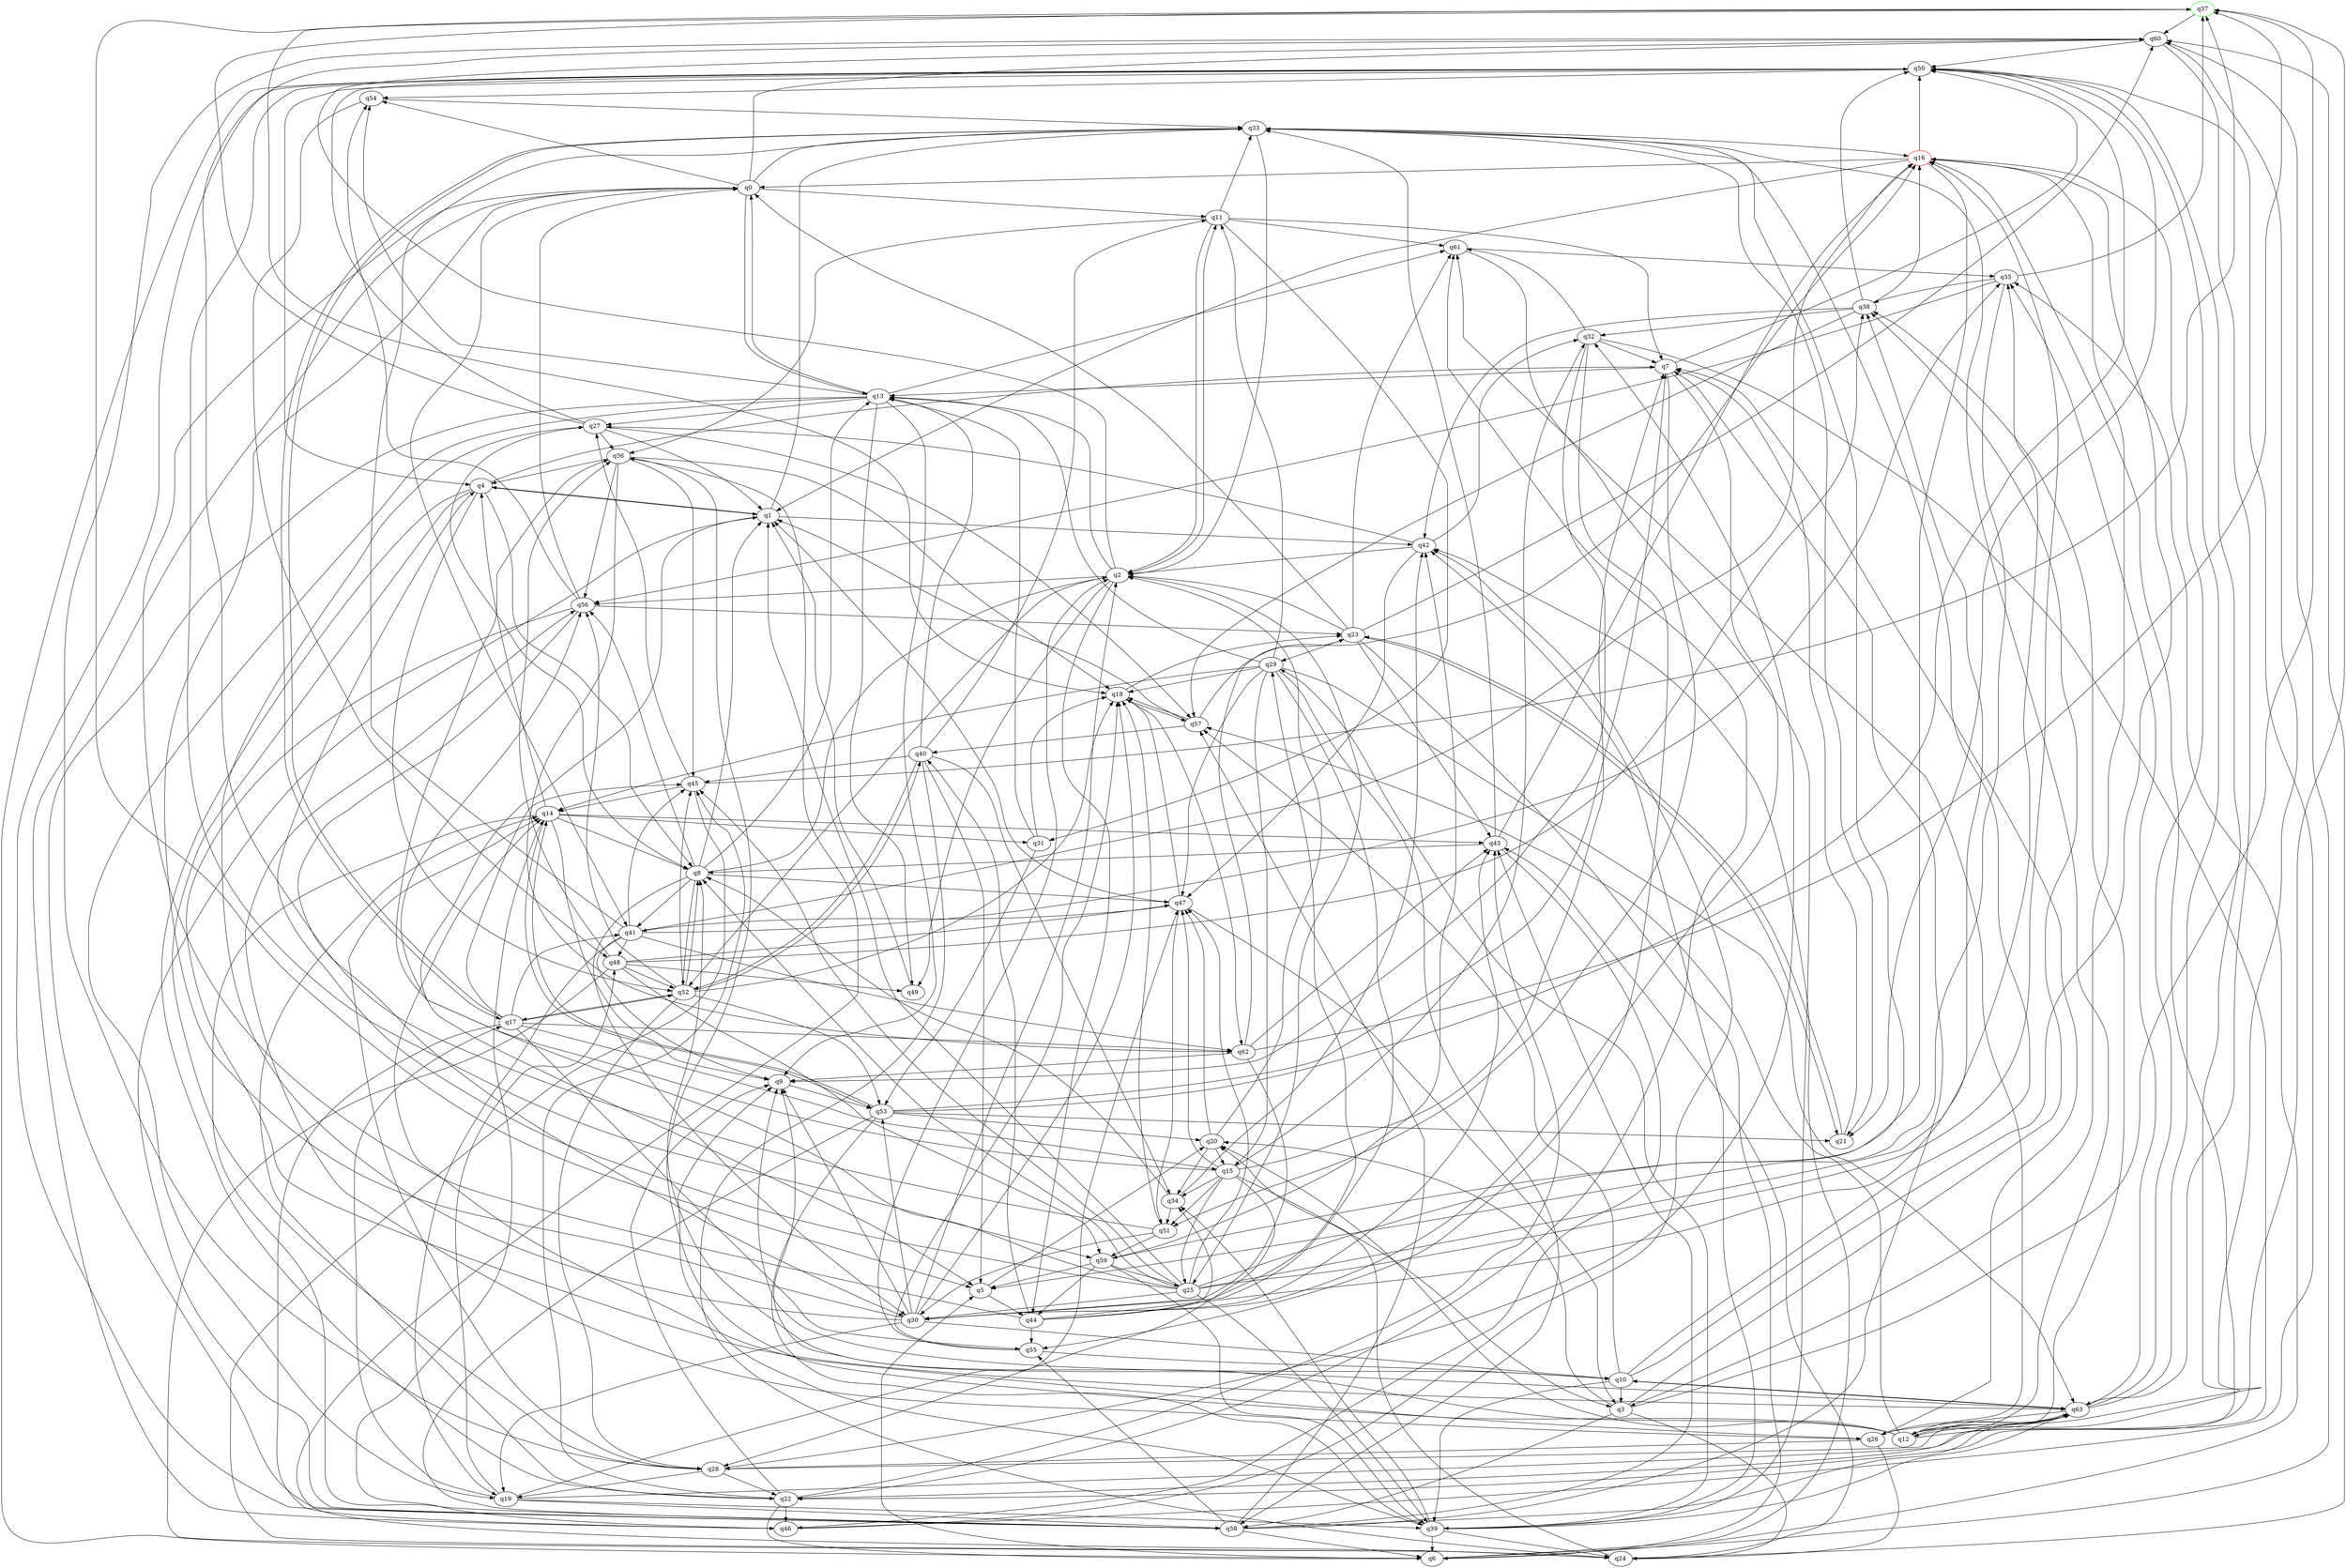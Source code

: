 digraph A{
q37 [initial=1,color=green];
q16 [final=1,color=red];
q0 -> q11;
q0 -> q13;
q0 -> q33;
q0 -> q41;
q0 -> q54;
q0 -> q60;
q1 -> q4;
q1 -> q5;
q1 -> q33;
q1 -> q42;
q2 -> q11;
q2 -> q13;
q2 -> q25;
q2 -> q44;
q2 -> q49;
q2 -> q52;
q2 -> q56;
q2 -> q60;
q3 -> q20;
q3 -> q24;
q3 -> q37;
q3 -> q38;
q3 -> q58;
q4 -> q1;
q4 -> q7;
q4 -> q8;
q4 -> q22;
q4 -> q28;
q4 -> q52;
q5 -> q20;
q5 -> q44;
q6 -> q5;
q6 -> q35;
q6 -> q42;
q6 -> q60;
q7 -> q13;
q7 -> q30;
q7 -> q50;
q7 -> q51;
q8 -> q1;
q8 -> q2;
q8 -> q13;
q8 -> q30;
q8 -> q41;
q8 -> q47;
q8 -> q52;
q8 -> q56;
q9 -> q53;
q10 -> q3;
q10 -> q9;
q10 -> q16;
q10 -> q33;
q10 -> q39;
q10 -> q57;
q10 -> q63;
q11 -> q2;
q11 -> q7;
q11 -> q31;
q11 -> q33;
q11 -> q36;
q11 -> q61;
q12 -> q9;
q12 -> q14;
q12 -> q20;
q12 -> q33;
q12 -> q37;
q12 -> q38;
q12 -> q57;
q12 -> q61;
q12 -> q63;
q13 -> q0;
q13 -> q9;
q13 -> q19;
q13 -> q27;
q13 -> q49;
q13 -> q54;
q13 -> q58;
q13 -> q61;
q14 -> q4;
q14 -> q8;
q14 -> q9;
q14 -> q31;
q14 -> q43;
q14 -> q53;
q14 -> q58;
q15 -> q3;
q15 -> q7;
q15 -> q25;
q15 -> q28;
q15 -> q32;
q15 -> q34;
q15 -> q36;
q15 -> q47;
q15 -> q51;
q16 -> q0;
q16 -> q1;
q16 -> q3;
q16 -> q50;
q16 -> q59;
q17 -> q15;
q17 -> q33;
q17 -> q41;
q17 -> q45;
q17 -> q46;
q17 -> q52;
q17 -> q55;
q17 -> q62;
q18 -> q23;
q18 -> q57;
q18 -> q62;
q19 -> q16;
q19 -> q17;
q19 -> q39;
q19 -> q47;
q19 -> q48;
q19 -> q58;
q20 -> q2;
q20 -> q15;
q20 -> q34;
q20 -> q47;
q21 -> q7;
q21 -> q23;
q22 -> q6;
q22 -> q9;
q22 -> q14;
q22 -> q43;
q22 -> q45;
q22 -> q46;
q22 -> q61;
q23 -> q0;
q23 -> q2;
q23 -> q6;
q23 -> q21;
q23 -> q29;
q23 -> q43;
q23 -> q60;
q23 -> q61;
q24 -> q20;
q24 -> q36;
q24 -> q43;
q24 -> q60;
q25 -> q1;
q25 -> q4;
q25 -> q8;
q25 -> q16;
q25 -> q30;
q25 -> q33;
q25 -> q35;
q25 -> q39;
q25 -> q45;
q25 -> q47;
q25 -> q56;
q26 -> q7;
q26 -> q24;
q26 -> q28;
q26 -> q56;
q27 -> q1;
q27 -> q8;
q27 -> q36;
q27 -> q37;
q27 -> q50;
q27 -> q57;
q28 -> q14;
q28 -> q19;
q28 -> q22;
q28 -> q32;
q28 -> q60;
q28 -> q63;
q29 -> q11;
q29 -> q13;
q29 -> q14;
q29 -> q15;
q29 -> q18;
q29 -> q30;
q29 -> q47;
q29 -> q58;
q29 -> q63;
q30 -> q0;
q30 -> q2;
q30 -> q9;
q30 -> q10;
q30 -> q18;
q30 -> q19;
q30 -> q27;
q30 -> q43;
q30 -> q53;
q31 -> q13;
q31 -> q18;
q31 -> q53;
q32 -> q7;
q32 -> q9;
q32 -> q22;
q32 -> q55;
q32 -> q61;
q33 -> q2;
q33 -> q16;
q33 -> q17;
q33 -> q21;
q34 -> q8;
q34 -> q42;
q34 -> q51;
q35 -> q5;
q35 -> q37;
q35 -> q38;
q35 -> q56;
q36 -> q4;
q36 -> q18;
q36 -> q26;
q36 -> q45;
q36 -> q56;
q36 -> q62;
q37 -> q5;
q37 -> q18;
q37 -> q60;
q38 -> q16;
q38 -> q32;
q38 -> q42;
q38 -> q50;
q38 -> q57;
q39 -> q6;
q39 -> q9;
q39 -> q24;
q39 -> q29;
q39 -> q34;
q39 -> q42;
q39 -> q63;
q40 -> q5;
q40 -> q11;
q40 -> q13;
q40 -> q24;
q40 -> q34;
q40 -> q45;
q40 -> q52;
q41 -> q9;
q41 -> q16;
q41 -> q19;
q41 -> q33;
q41 -> q35;
q41 -> q45;
q41 -> q48;
q41 -> q62;
q42 -> q2;
q42 -> q27;
q42 -> q32;
q42 -> q47;
q43 -> q8;
q43 -> q16;
q43 -> q33;
q43 -> q46;
q44 -> q0;
q44 -> q29;
q44 -> q34;
q44 -> q38;
q44 -> q40;
q44 -> q55;
q45 -> q14;
q45 -> q24;
q45 -> q27;
q45 -> q37;
q46 -> q0;
q46 -> q14;
q46 -> q42;
q46 -> q50;
q47 -> q1;
q47 -> q3;
q47 -> q18;
q47 -> q41;
q47 -> q51;
q48 -> q24;
q48 -> q36;
q48 -> q38;
q48 -> q47;
q48 -> q49;
q48 -> q52;
q48 -> q59;
q49 -> q1;
q50 -> q4;
q50 -> q6;
q50 -> q21;
q50 -> q26;
q50 -> q54;
q50 -> q58;
q50 -> q59;
q51 -> q18;
q51 -> q30;
q51 -> q59;
q51 -> q60;
q52 -> q8;
q52 -> q17;
q52 -> q18;
q52 -> q28;
q52 -> q40;
q52 -> q45;
q52 -> q53;
q52 -> q56;
q53 -> q7;
q53 -> q14;
q53 -> q20;
q53 -> q21;
q53 -> q39;
q53 -> q50;
q53 -> q58;
q54 -> q33;
q54 -> q48;
q55 -> q2;
q55 -> q10;
q55 -> q18;
q56 -> q0;
q56 -> q23;
q56 -> q30;
q56 -> q54;
q56 -> q63;
q57 -> q1;
q57 -> q16;
q57 -> q18;
q57 -> q40;
q58 -> q1;
q58 -> q6;
q58 -> q7;
q58 -> q43;
q58 -> q55;
q58 -> q57;
q58 -> q63;
q59 -> q5;
q59 -> q25;
q59 -> q39;
q59 -> q42;
q59 -> q44;
q60 -> q12;
q60 -> q50;
q60 -> q63;
q61 -> q35;
q61 -> q39;
q62 -> q9;
q62 -> q23;
q62 -> q30;
q62 -> q37;
q62 -> q43;
q63 -> q8;
q63 -> q10;
q63 -> q12;
q63 -> q16;
q63 -> q22;
q63 -> q26;
q63 -> q35;
q63 -> q50;
}
